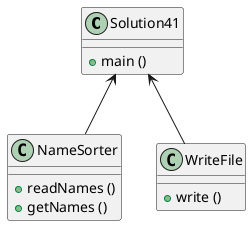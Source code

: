 @startuml
'https://plantuml.com/class-diagram

class Solution41 {
    +main ()
}

class NameSorter {
    +readNames ()
    +getNames ()
}

class WriteFile {
    +write ()
}

Solution41<--NameSorter
Solution41<--WriteFile
@enduml